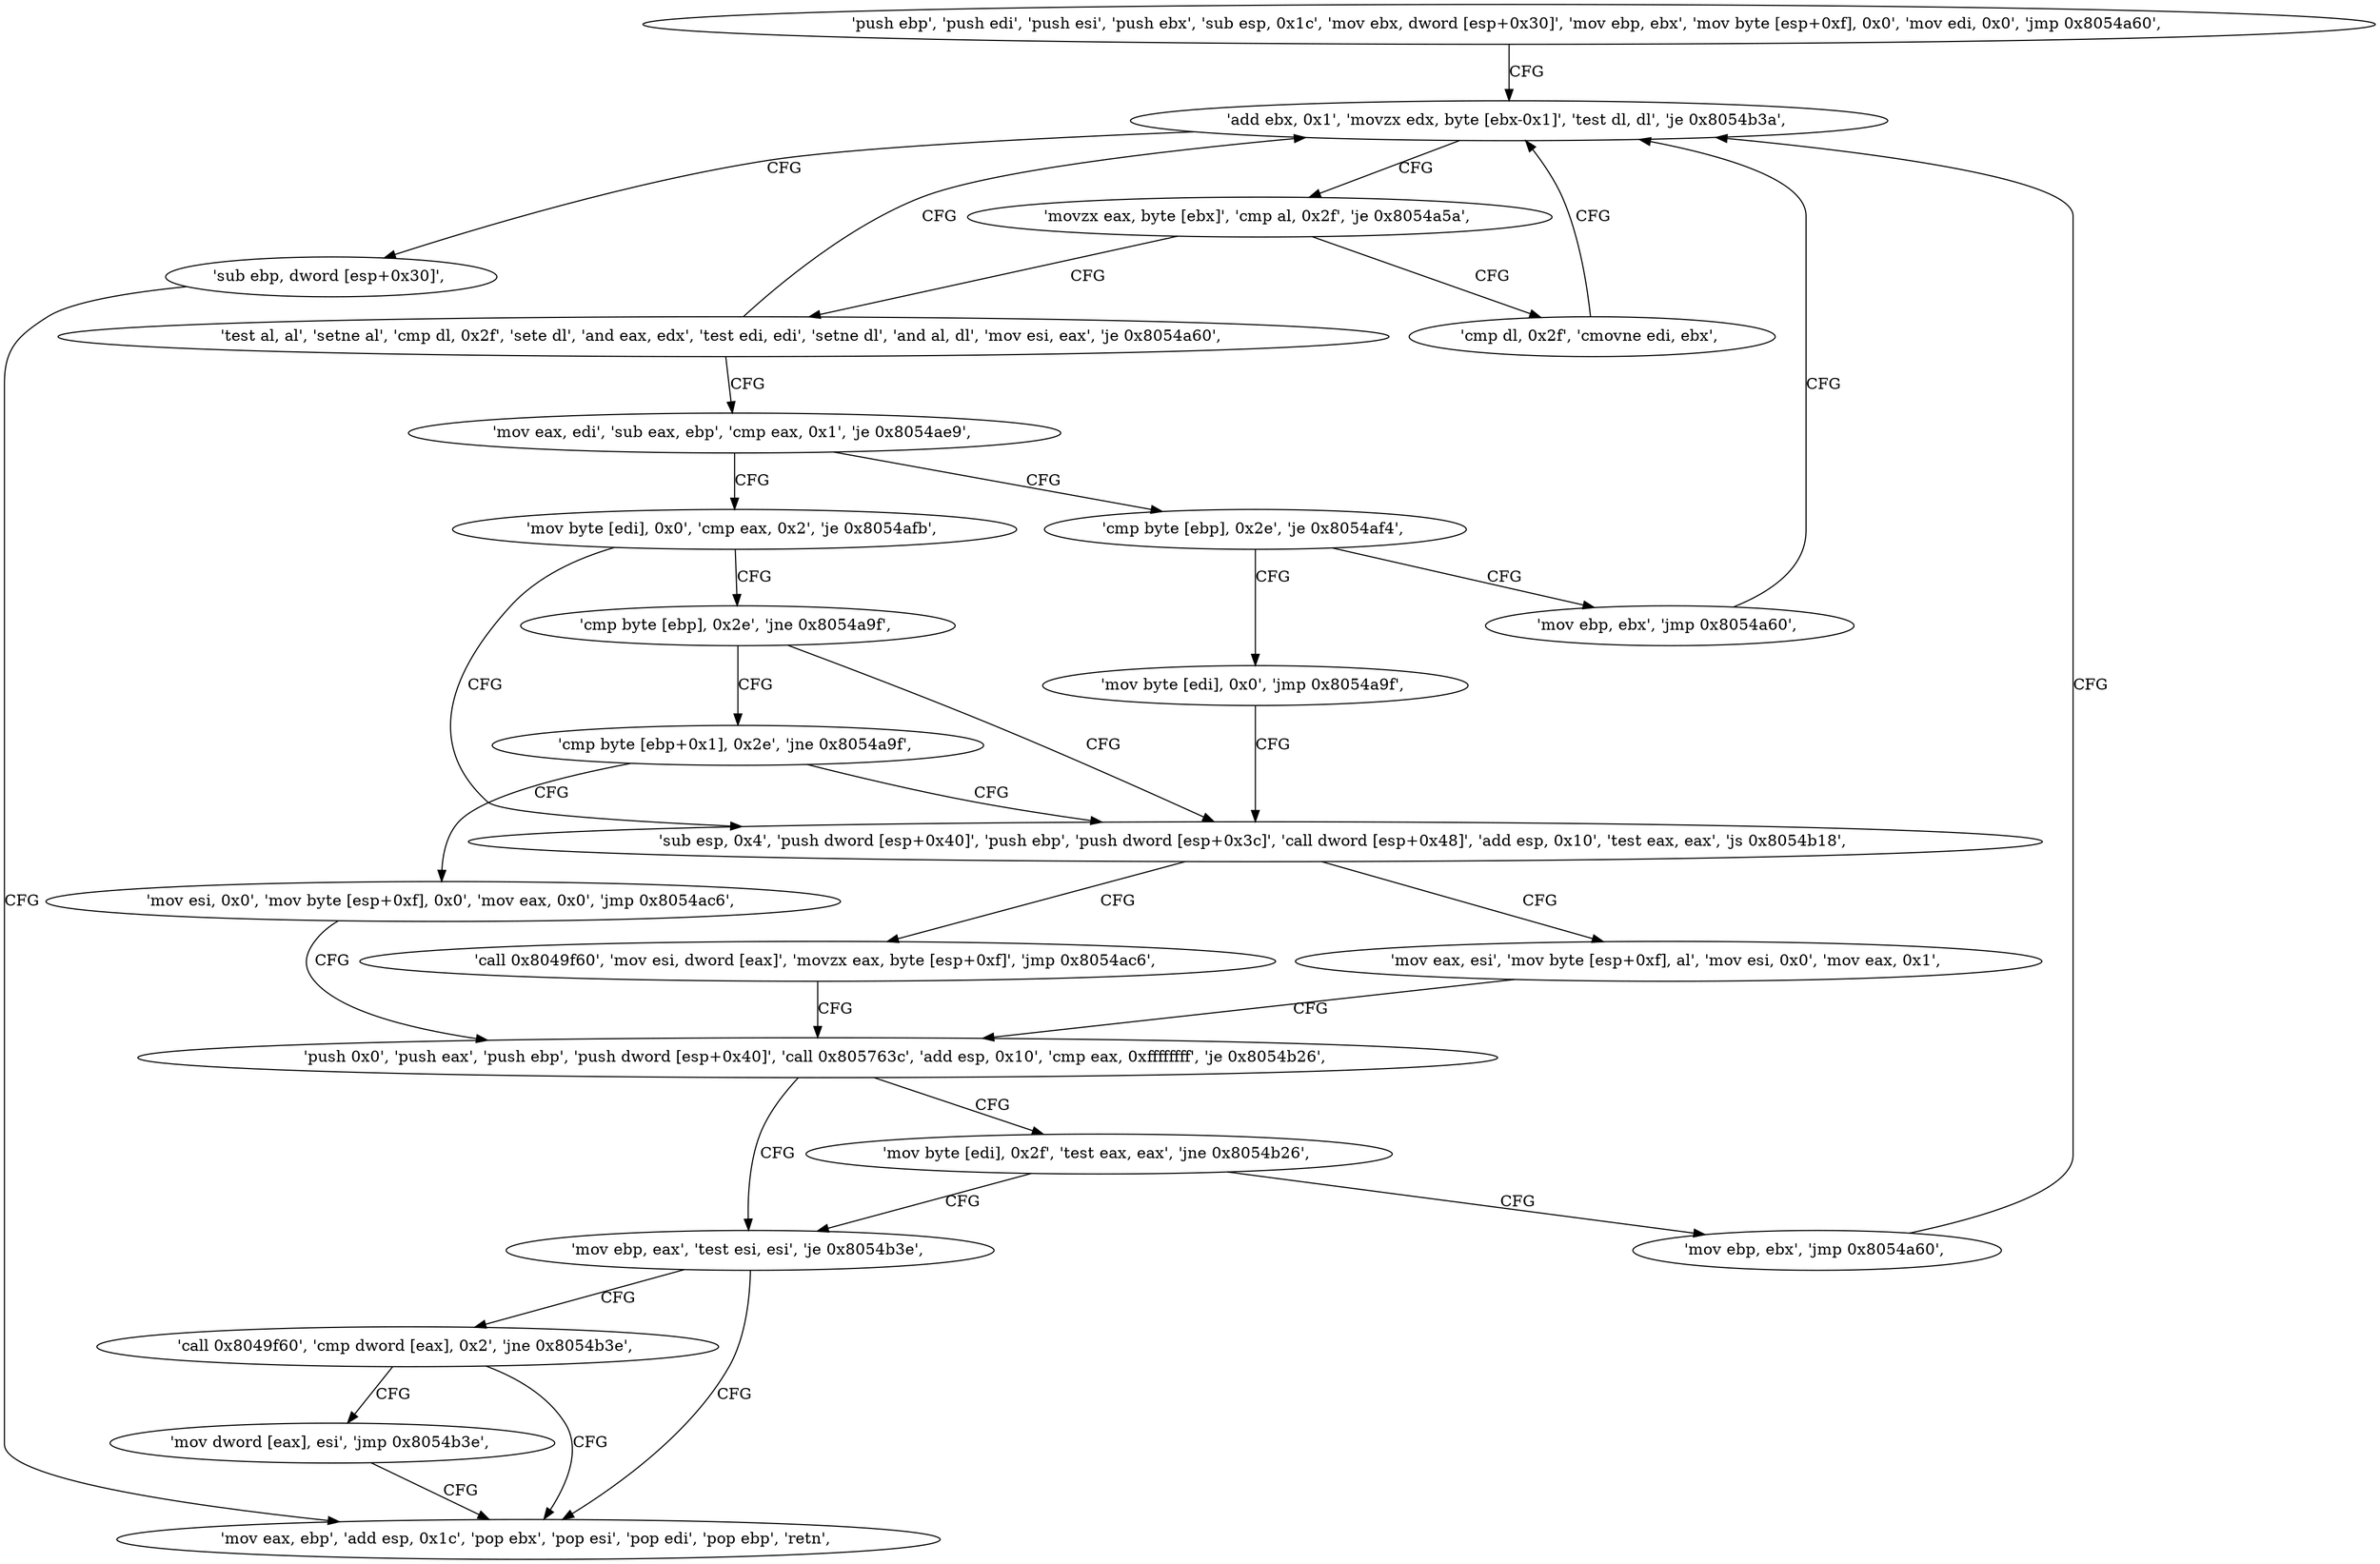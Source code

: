 digraph "func" {
"134564417" [label = "'push ebp', 'push edi', 'push esi', 'push ebx', 'sub esp, 0x1c', 'mov ebx, dword [esp+0x30]', 'mov ebp, ebx', 'mov byte [esp+0xf], 0x0', 'mov edi, 0x0', 'jmp 0x8054a60', " ]
"134564448" [label = "'add ebx, 0x1', 'movzx edx, byte [ebx-0x1]', 'test dl, dl', 'je 0x8054b3a', " ]
"134564666" [label = "'sub ebp, dword [esp+0x30]', " ]
"134564463" [label = "'movzx eax, byte [ebx]', 'cmp al, 0x2f', 'je 0x8054a5a', " ]
"134564670" [label = "'mov eax, ebp', 'add esp, 0x1c', 'pop ebx', 'pop esi', 'pop edi', 'pop ebp', 'retn', " ]
"134564442" [label = "'cmp dl, 0x2f', 'cmovne edi, ebx', " ]
"134564470" [label = "'test al, al', 'setne al', 'cmp dl, 0x2f', 'sete dl', 'and eax, edx', 'test edi, edi', 'setne dl', 'and al, dl', 'mov esi, eax', 'je 0x8054a60', " ]
"134564494" [label = "'mov eax, edi', 'sub eax, ebp', 'cmp eax, 0x1', 'je 0x8054ae9', " ]
"134564585" [label = "'cmp byte [ebp], 0x2e', 'je 0x8054af4', " ]
"134564503" [label = "'mov byte [edi], 0x0', 'cmp eax, 0x2', 'je 0x8054afb', " ]
"134564596" [label = "'mov ebp, ebx', 'jmp 0x8054a60', " ]
"134564591" [label = "'mov byte [edi], 0x0', 'jmp 0x8054a9f', " ]
"134564603" [label = "'cmp byte [ebp], 0x2e', 'jne 0x8054a9f', " ]
"134564511" [label = "'sub esp, 0x4', 'push dword [esp+0x40]', 'push ebp', 'push dword [esp+0x3c]', 'call dword [esp+0x48]', 'add esp, 0x10', 'test eax, eax', 'js 0x8054b18', " ]
"134564609" [label = "'cmp byte [ebp+0x1], 0x2e', 'jne 0x8054a9f', " ]
"134564632" [label = "'call 0x8049f60', 'mov esi, dword [eax]', 'movzx eax, byte [esp+0xf]', 'jmp 0x8054ac6', " ]
"134564534" [label = "'mov eax, esi', 'mov byte [esp+0xf], al', 'mov esi, 0x0', 'mov eax, 0x1', " ]
"134564615" [label = "'mov esi, 0x0', 'mov byte [esp+0xf], 0x0', 'mov eax, 0x0', 'jmp 0x8054ac6', " ]
"134564550" [label = "'push 0x0', 'push eax', 'push ebp', 'push dword [esp+0x40]', 'call 0x805763c', 'add esp, 0x10', 'cmp eax, 0xffffffff', 'je 0x8054b26', " ]
"134564646" [label = "'mov ebp, eax', 'test esi, esi', 'je 0x8054b3e', " ]
"134564571" [label = "'mov byte [edi], 0x2f', 'test eax, eax', 'jne 0x8054b26', " ]
"134564652" [label = "'call 0x8049f60', 'cmp dword [eax], 0x2', 'jne 0x8054b3e', " ]
"134564578" [label = "'mov ebp, ebx', 'jmp 0x8054a60', " ]
"134564662" [label = "'mov dword [eax], esi', 'jmp 0x8054b3e', " ]
"134564417" -> "134564448" [ label = "CFG" ]
"134564448" -> "134564666" [ label = "CFG" ]
"134564448" -> "134564463" [ label = "CFG" ]
"134564666" -> "134564670" [ label = "CFG" ]
"134564463" -> "134564442" [ label = "CFG" ]
"134564463" -> "134564470" [ label = "CFG" ]
"134564442" -> "134564448" [ label = "CFG" ]
"134564470" -> "134564448" [ label = "CFG" ]
"134564470" -> "134564494" [ label = "CFG" ]
"134564494" -> "134564585" [ label = "CFG" ]
"134564494" -> "134564503" [ label = "CFG" ]
"134564585" -> "134564596" [ label = "CFG" ]
"134564585" -> "134564591" [ label = "CFG" ]
"134564503" -> "134564603" [ label = "CFG" ]
"134564503" -> "134564511" [ label = "CFG" ]
"134564596" -> "134564448" [ label = "CFG" ]
"134564591" -> "134564511" [ label = "CFG" ]
"134564603" -> "134564511" [ label = "CFG" ]
"134564603" -> "134564609" [ label = "CFG" ]
"134564511" -> "134564632" [ label = "CFG" ]
"134564511" -> "134564534" [ label = "CFG" ]
"134564609" -> "134564511" [ label = "CFG" ]
"134564609" -> "134564615" [ label = "CFG" ]
"134564632" -> "134564550" [ label = "CFG" ]
"134564534" -> "134564550" [ label = "CFG" ]
"134564615" -> "134564550" [ label = "CFG" ]
"134564550" -> "134564646" [ label = "CFG" ]
"134564550" -> "134564571" [ label = "CFG" ]
"134564646" -> "134564670" [ label = "CFG" ]
"134564646" -> "134564652" [ label = "CFG" ]
"134564571" -> "134564646" [ label = "CFG" ]
"134564571" -> "134564578" [ label = "CFG" ]
"134564652" -> "134564670" [ label = "CFG" ]
"134564652" -> "134564662" [ label = "CFG" ]
"134564578" -> "134564448" [ label = "CFG" ]
"134564662" -> "134564670" [ label = "CFG" ]
}
